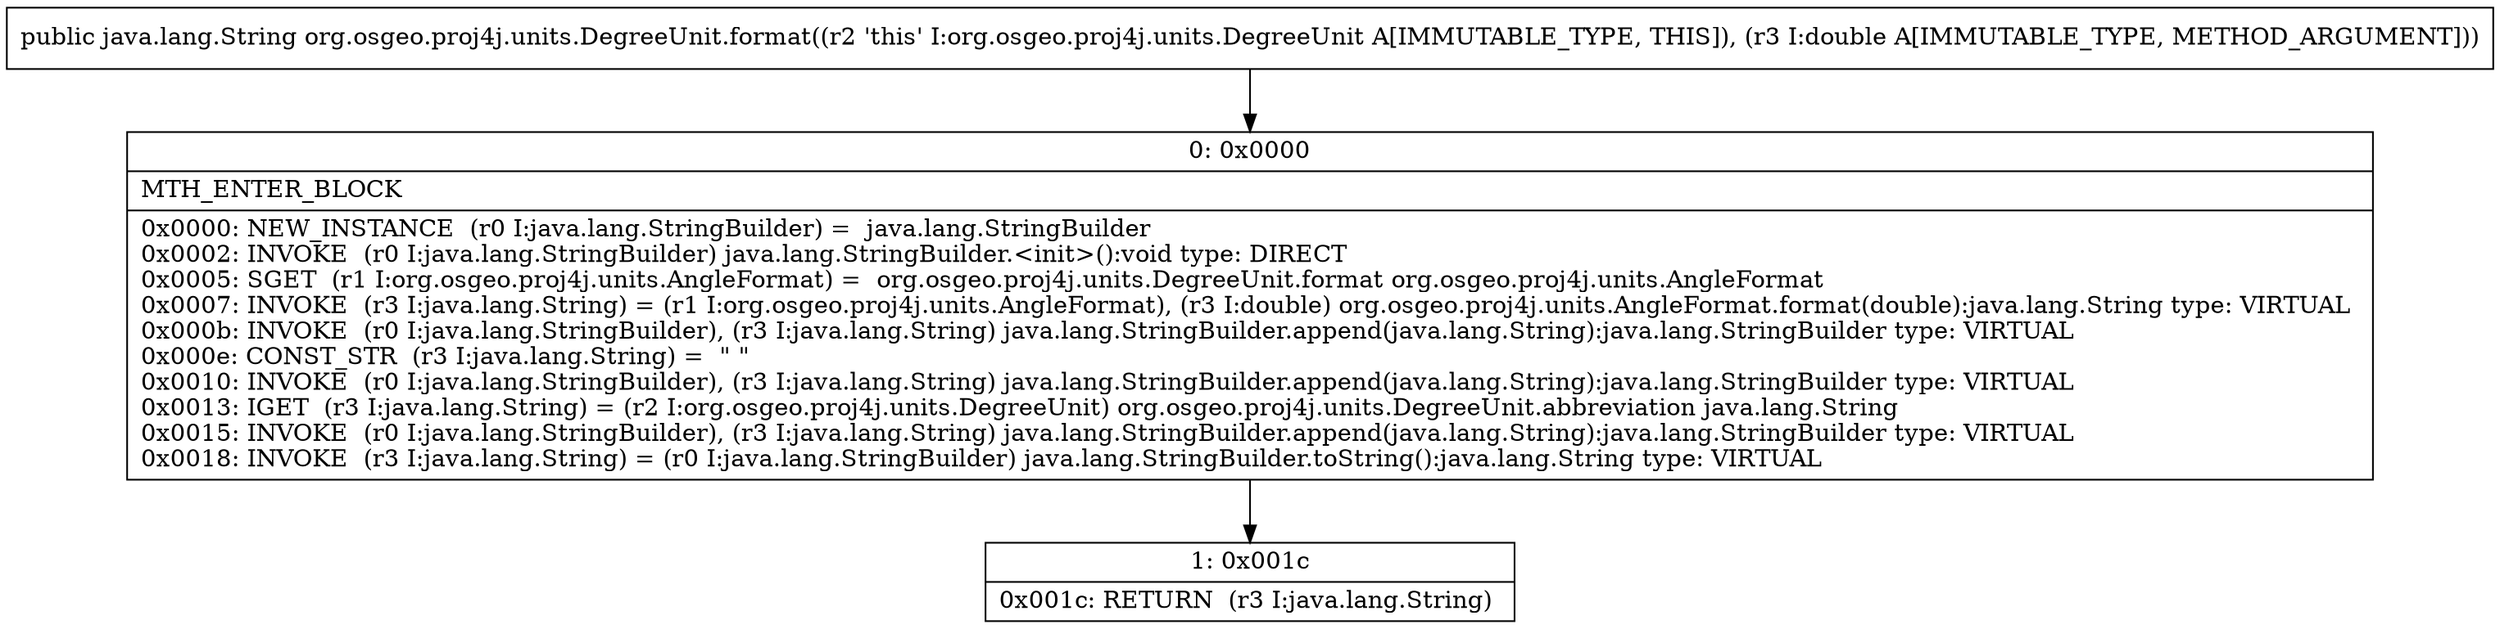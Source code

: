 digraph "CFG fororg.osgeo.proj4j.units.DegreeUnit.format(D)Ljava\/lang\/String;" {
Node_0 [shape=record,label="{0\:\ 0x0000|MTH_ENTER_BLOCK\l|0x0000: NEW_INSTANCE  (r0 I:java.lang.StringBuilder) =  java.lang.StringBuilder \l0x0002: INVOKE  (r0 I:java.lang.StringBuilder) java.lang.StringBuilder.\<init\>():void type: DIRECT \l0x0005: SGET  (r1 I:org.osgeo.proj4j.units.AngleFormat) =  org.osgeo.proj4j.units.DegreeUnit.format org.osgeo.proj4j.units.AngleFormat \l0x0007: INVOKE  (r3 I:java.lang.String) = (r1 I:org.osgeo.proj4j.units.AngleFormat), (r3 I:double) org.osgeo.proj4j.units.AngleFormat.format(double):java.lang.String type: VIRTUAL \l0x000b: INVOKE  (r0 I:java.lang.StringBuilder), (r3 I:java.lang.String) java.lang.StringBuilder.append(java.lang.String):java.lang.StringBuilder type: VIRTUAL \l0x000e: CONST_STR  (r3 I:java.lang.String) =  \" \" \l0x0010: INVOKE  (r0 I:java.lang.StringBuilder), (r3 I:java.lang.String) java.lang.StringBuilder.append(java.lang.String):java.lang.StringBuilder type: VIRTUAL \l0x0013: IGET  (r3 I:java.lang.String) = (r2 I:org.osgeo.proj4j.units.DegreeUnit) org.osgeo.proj4j.units.DegreeUnit.abbreviation java.lang.String \l0x0015: INVOKE  (r0 I:java.lang.StringBuilder), (r3 I:java.lang.String) java.lang.StringBuilder.append(java.lang.String):java.lang.StringBuilder type: VIRTUAL \l0x0018: INVOKE  (r3 I:java.lang.String) = (r0 I:java.lang.StringBuilder) java.lang.StringBuilder.toString():java.lang.String type: VIRTUAL \l}"];
Node_1 [shape=record,label="{1\:\ 0x001c|0x001c: RETURN  (r3 I:java.lang.String) \l}"];
MethodNode[shape=record,label="{public java.lang.String org.osgeo.proj4j.units.DegreeUnit.format((r2 'this' I:org.osgeo.proj4j.units.DegreeUnit A[IMMUTABLE_TYPE, THIS]), (r3 I:double A[IMMUTABLE_TYPE, METHOD_ARGUMENT])) }"];
MethodNode -> Node_0;
Node_0 -> Node_1;
}

